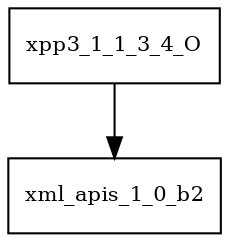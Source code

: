 digraph xpp3_1_1_3_4_O_dependencies {
  node [shape = box, fontsize=10.0];
  xpp3_1_1_3_4_O -> xml_apis_1_0_b2;
}
